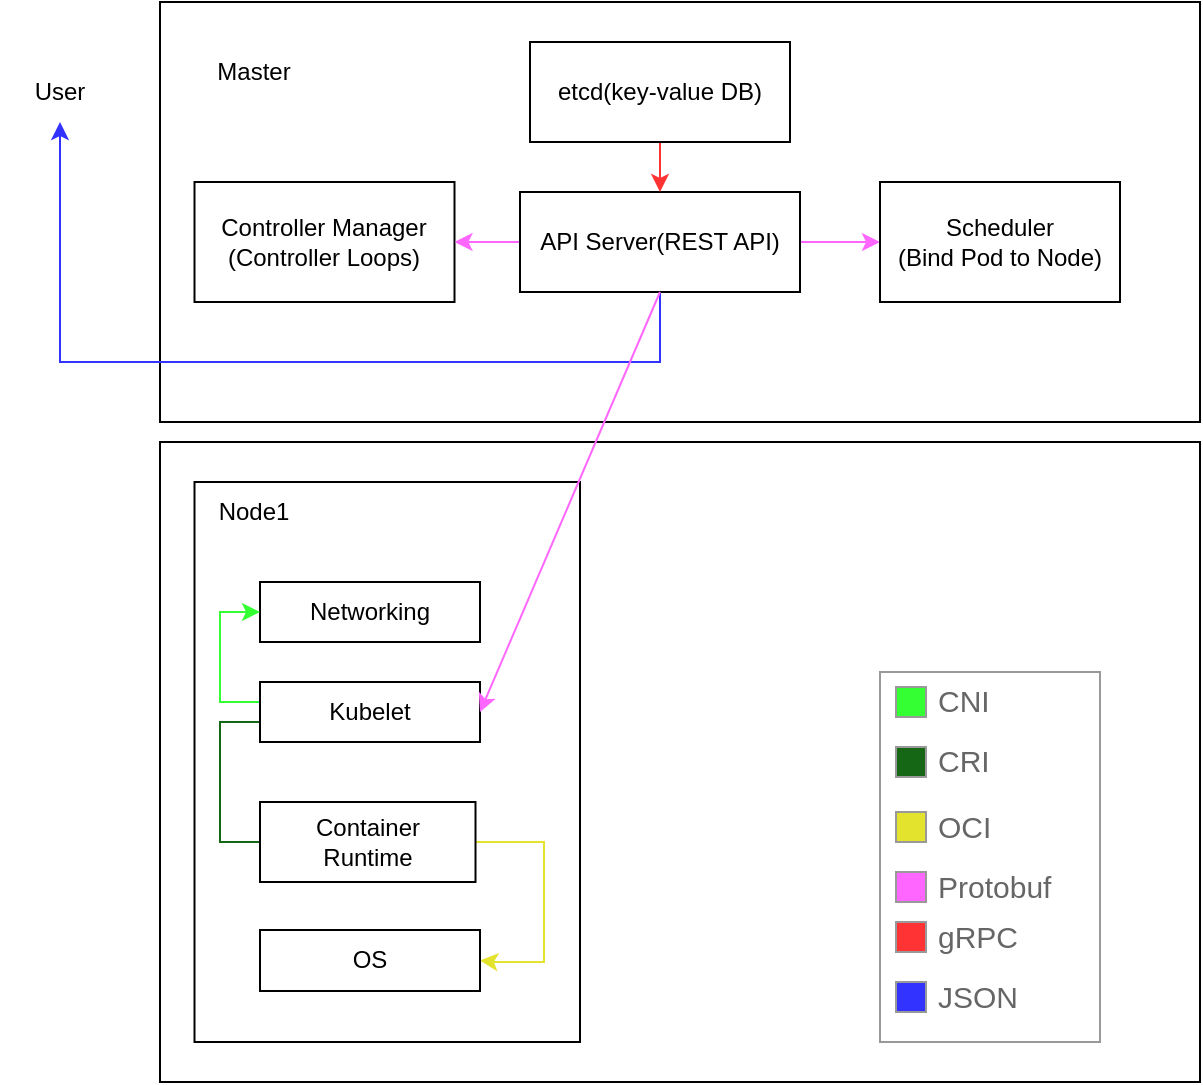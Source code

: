 <mxfile version="20.2.8" type="device"><diagram id="Z6LEYFyj8EA7fV-OhQr_" name="第 1 页"><mxGraphModel dx="941" dy="526" grid="1" gridSize="10" guides="1" tooltips="1" connect="1" arrows="1" fold="1" page="1" pageScale="1" pageWidth="827" pageHeight="1169" math="0" shadow="0"><root><mxCell id="0"/><mxCell id="1" parent="0"/><mxCell id="Aq3PBecNjIVHAbPpbh8u-1" value="" style="rounded=0;whiteSpace=wrap;html=1;" vertex="1" parent="1"><mxGeometry x="90" y="310" width="520" height="320" as="geometry"/></mxCell><mxCell id="Aq3PBecNjIVHAbPpbh8u-2" value="" style="rounded=0;whiteSpace=wrap;html=1;" vertex="1" parent="1"><mxGeometry x="90" y="90" width="520" height="210" as="geometry"/></mxCell><mxCell id="Aq3PBecNjIVHAbPpbh8u-3" value="Controller Manager&lt;br&gt;(Controller Loops)" style="rounded=0;whiteSpace=wrap;html=1;" vertex="1" parent="1"><mxGeometry x="107.25" y="180" width="130" height="60" as="geometry"/></mxCell><mxCell id="Aq3PBecNjIVHAbPpbh8u-10" style="edgeStyle=orthogonalEdgeStyle;rounded=0;orthogonalLoop=1;jettySize=auto;html=1;strokeColor=#3333FF;" edge="1" parent="1" source="Aq3PBecNjIVHAbPpbh8u-4"><mxGeometry relative="1" as="geometry"><mxPoint x="40" y="150" as="targetPoint"/><Array as="points"><mxPoint x="340" y="270"/><mxPoint x="40" y="270"/></Array></mxGeometry></mxCell><mxCell id="Aq3PBecNjIVHAbPpbh8u-13" style="edgeStyle=orthogonalEdgeStyle;rounded=0;orthogonalLoop=1;jettySize=auto;html=1;entryX=0;entryY=0.5;entryDx=0;entryDy=0;strokeColor=#FF66FF;" edge="1" parent="1" source="Aq3PBecNjIVHAbPpbh8u-4" target="Aq3PBecNjIVHAbPpbh8u-5"><mxGeometry relative="1" as="geometry"/></mxCell><mxCell id="Aq3PBecNjIVHAbPpbh8u-16" style="edgeStyle=orthogonalEdgeStyle;rounded=0;orthogonalLoop=1;jettySize=auto;html=1;entryX=1;entryY=0.5;entryDx=0;entryDy=0;strokeColor=#FF66FF;" edge="1" parent="1" source="Aq3PBecNjIVHAbPpbh8u-4" target="Aq3PBecNjIVHAbPpbh8u-3"><mxGeometry relative="1" as="geometry"/></mxCell><mxCell id="Aq3PBecNjIVHAbPpbh8u-4" value="API Server(REST API)" style="rounded=0;whiteSpace=wrap;html=1;" vertex="1" parent="1"><mxGeometry x="270" y="185" width="140" height="50" as="geometry"/></mxCell><mxCell id="Aq3PBecNjIVHAbPpbh8u-5" value="Scheduler&lt;br&gt;(Bind Pod to Node)" style="rounded=0;whiteSpace=wrap;html=1;" vertex="1" parent="1"><mxGeometry x="450" y="180" width="120" height="60" as="geometry"/></mxCell><mxCell id="Aq3PBecNjIVHAbPpbh8u-14" style="edgeStyle=orthogonalEdgeStyle;rounded=0;orthogonalLoop=1;jettySize=auto;html=1;strokeColor=#FF3333;" edge="1" parent="1" source="Aq3PBecNjIVHAbPpbh8u-6" target="Aq3PBecNjIVHAbPpbh8u-4"><mxGeometry relative="1" as="geometry"/></mxCell><mxCell id="Aq3PBecNjIVHAbPpbh8u-6" value="etcd(key-value DB)" style="rounded=0;whiteSpace=wrap;html=1;" vertex="1" parent="1"><mxGeometry x="275" y="110" width="130" height="50" as="geometry"/></mxCell><mxCell id="Aq3PBecNjIVHAbPpbh8u-8" value="Master" style="text;html=1;strokeColor=none;fillColor=none;align=center;verticalAlign=middle;whiteSpace=wrap;rounded=0;" vertex="1" parent="1"><mxGeometry x="107.25" y="110" width="60" height="30" as="geometry"/></mxCell><mxCell id="Aq3PBecNjIVHAbPpbh8u-11" value="User" style="text;html=1;strokeColor=none;fillColor=none;align=center;verticalAlign=middle;whiteSpace=wrap;rounded=0;" vertex="1" parent="1"><mxGeometry x="10" y="120" width="60" height="30" as="geometry"/></mxCell><mxCell id="Aq3PBecNjIVHAbPpbh8u-24" value="" style="rounded=0;whiteSpace=wrap;html=1;" vertex="1" parent="1"><mxGeometry x="107.25" y="330" width="192.75" height="280" as="geometry"/></mxCell><mxCell id="Aq3PBecNjIVHAbPpbh8u-17" value="Networking" style="rounded=0;whiteSpace=wrap;html=1;" vertex="1" parent="1"><mxGeometry x="140" y="380" width="110" height="30" as="geometry"/></mxCell><mxCell id="Aq3PBecNjIVHAbPpbh8u-94" style="edgeStyle=orthogonalEdgeStyle;rounded=0;orthogonalLoop=1;jettySize=auto;html=1;entryX=0;entryY=0.5;entryDx=0;entryDy=0;strokeColor=#33FF33;" edge="1" parent="1" source="Aq3PBecNjIVHAbPpbh8u-25" target="Aq3PBecNjIVHAbPpbh8u-17"><mxGeometry relative="1" as="geometry"><Array as="points"><mxPoint x="120" y="440"/><mxPoint x="120" y="395"/></Array></mxGeometry></mxCell><mxCell id="Aq3PBecNjIVHAbPpbh8u-95" style="edgeStyle=orthogonalEdgeStyle;rounded=0;orthogonalLoop=1;jettySize=auto;html=1;entryX=0;entryY=0.5;entryDx=0;entryDy=0;strokeColor=#156615;" edge="1" parent="1" source="Aq3PBecNjIVHAbPpbh8u-25" target="Aq3PBecNjIVHAbPpbh8u-26"><mxGeometry relative="1" as="geometry"><Array as="points"><mxPoint x="120" y="450"/><mxPoint x="120" y="510"/><mxPoint x="142" y="510"/></Array></mxGeometry></mxCell><mxCell id="Aq3PBecNjIVHAbPpbh8u-25" value="Kubelet" style="rounded=0;whiteSpace=wrap;html=1;" vertex="1" parent="1"><mxGeometry x="140" y="430" width="110" height="30" as="geometry"/></mxCell><mxCell id="Aq3PBecNjIVHAbPpbh8u-96" style="edgeStyle=orthogonalEdgeStyle;rounded=0;orthogonalLoop=1;jettySize=auto;html=1;entryX=1;entryY=0.5;entryDx=0;entryDy=0;strokeColor=#E3E32D;" edge="1" parent="1" source="Aq3PBecNjIVHAbPpbh8u-26" target="Aq3PBecNjIVHAbPpbh8u-27"><mxGeometry relative="1" as="geometry"><Array as="points"><mxPoint x="282" y="510"/><mxPoint x="282" y="570"/><mxPoint x="258" y="570"/></Array></mxGeometry></mxCell><mxCell id="Aq3PBecNjIVHAbPpbh8u-26" value="Container&lt;br&gt;Runtime" style="rounded=0;whiteSpace=wrap;html=1;" vertex="1" parent="1"><mxGeometry x="140" y="490" width="107.75" height="40" as="geometry"/></mxCell><mxCell id="Aq3PBecNjIVHAbPpbh8u-27" value="OS" style="rounded=0;whiteSpace=wrap;html=1;" vertex="1" parent="1"><mxGeometry x="140" y="554" width="110" height="30.5" as="geometry"/></mxCell><mxCell id="Aq3PBecNjIVHAbPpbh8u-28" value="Node1" style="text;html=1;strokeColor=none;fillColor=none;align=center;verticalAlign=middle;whiteSpace=wrap;rounded=0;" vertex="1" parent="1"><mxGeometry x="107.25" y="330" width="60" height="30" as="geometry"/></mxCell><mxCell id="Aq3PBecNjIVHAbPpbh8u-75" value="" style="strokeWidth=1;shadow=0;dashed=0;align=center;html=1;shape=mxgraph.mockup.forms.rrect;rSize=0;strokeColor=#999999;fillColor=#ffffff;recursiveResize=0;fontSize=9;" vertex="1" parent="1"><mxGeometry x="450" y="425" width="110" height="185" as="geometry"/></mxCell><mxCell id="Aq3PBecNjIVHAbPpbh8u-76" value="&lt;font style=&quot;font-size: 15px;&quot;&gt;CNI&lt;/font&gt;" style="strokeWidth=1;shadow=0;dashed=0;align=center;html=1;shape=mxgraph.mockup.forms.rrect;rSize=0;fillColor=#33FF33;strokeColor=#999999;gradientColor=none;align=left;spacingLeft=4;fontSize=17;fontColor=#666666;labelPosition=right;" vertex="1" parent="Aq3PBecNjIVHAbPpbh8u-75"><mxGeometry x="8" y="7.5" width="15" height="15" as="geometry"/></mxCell><mxCell id="Aq3PBecNjIVHAbPpbh8u-77" value="&lt;font style=&quot;font-size: 15px;&quot;&gt;CRI&lt;/font&gt;" style="strokeWidth=1;shadow=0;dashed=0;align=center;html=1;shape=mxgraph.mockup.forms.rrect;rSize=0;fillColor=#156615;strokeColor=#999999;gradientColor=none;align=left;spacingLeft=4;fontSize=17;fontColor=#666666;labelPosition=right;" vertex="1" parent="Aq3PBecNjIVHAbPpbh8u-75"><mxGeometry x="8" y="37.5" width="15" height="15" as="geometry"/></mxCell><mxCell id="Aq3PBecNjIVHAbPpbh8u-79" value="&lt;font style=&quot;font-size: 15px;&quot;&gt;OCI&lt;/font&gt;" style="strokeWidth=1;shadow=0;dashed=0;align=center;html=1;shape=mxgraph.mockup.forms.rrect;rSize=0;fillColor=#E3E32D;strokeColor=#999999;gradientColor=none;align=left;spacingLeft=4;fontSize=17;fontColor=#666666;labelPosition=right;" vertex="1" parent="Aq3PBecNjIVHAbPpbh8u-75"><mxGeometry x="8" y="70" width="15" height="15" as="geometry"/></mxCell><mxCell id="Aq3PBecNjIVHAbPpbh8u-80" value="&lt;font style=&quot;font-size: 15px;&quot;&gt;Protobuf&lt;/font&gt;" style="strokeWidth=1;shadow=0;dashed=0;align=center;html=1;shape=mxgraph.mockup.forms.rrect;rSize=0;fillColor=#FF66FF;strokeColor=#999999;gradientColor=none;align=left;spacingLeft=4;fontSize=17;fontColor=#666666;labelPosition=right;" vertex="1" parent="Aq3PBecNjIVHAbPpbh8u-75"><mxGeometry x="8" y="100" width="15" height="15" as="geometry"/></mxCell><mxCell id="Aq3PBecNjIVHAbPpbh8u-84" value="&lt;font style=&quot;font-size: 15px;&quot;&gt;gRPC&lt;/font&gt;" style="strokeWidth=1;shadow=0;dashed=0;align=center;html=1;shape=mxgraph.mockup.forms.rrect;rSize=0;fillColor=#FF3333;strokeColor=#999999;gradientColor=none;align=left;spacingLeft=4;fontSize=17;fontColor=#666666;labelPosition=right;" vertex="1" parent="Aq3PBecNjIVHAbPpbh8u-75"><mxGeometry x="8" y="125" width="15" height="15" as="geometry"/></mxCell><mxCell id="Aq3PBecNjIVHAbPpbh8u-85" value="&lt;font style=&quot;font-size: 15px;&quot;&gt;JSON&lt;/font&gt;" style="strokeWidth=1;shadow=0;dashed=0;align=center;html=1;shape=mxgraph.mockup.forms.rrect;rSize=0;fillColor=#3333FF;strokeColor=#999999;gradientColor=none;align=left;spacingLeft=4;fontSize=17;fontColor=#666666;labelPosition=right;" vertex="1" parent="Aq3PBecNjIVHAbPpbh8u-75"><mxGeometry x="8" y="155" width="15" height="15" as="geometry"/></mxCell><mxCell id="Aq3PBecNjIVHAbPpbh8u-88" style="rounded=0;orthogonalLoop=1;jettySize=auto;html=1;entryX=1;entryY=0.5;entryDx=0;entryDy=0;strokeColor=#FF66FF;exitX=0.5;exitY=1;exitDx=0;exitDy=0;" edge="1" parent="1" source="Aq3PBecNjIVHAbPpbh8u-4" target="Aq3PBecNjIVHAbPpbh8u-25"><mxGeometry relative="1" as="geometry"/></mxCell></root></mxGraphModel></diagram></mxfile>
